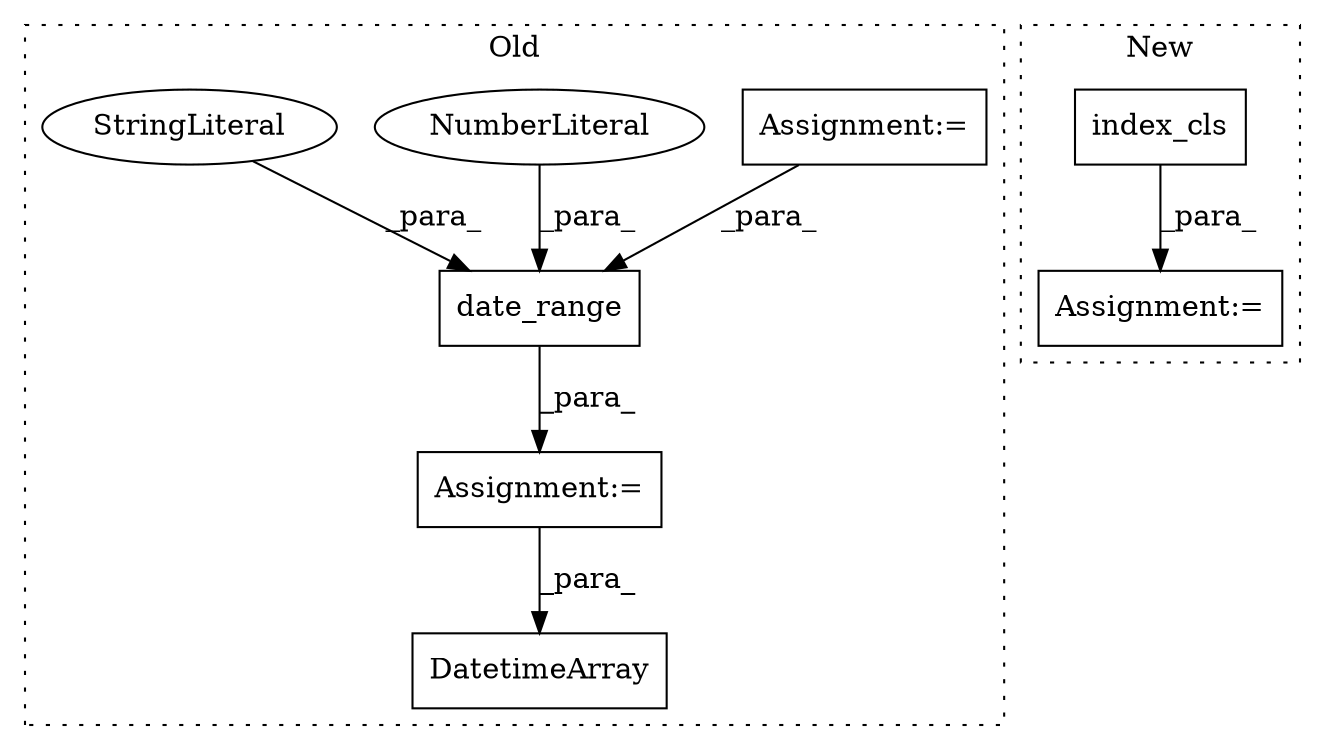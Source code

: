 digraph G {
subgraph cluster0 {
1 [label="DatetimeArray" a="32" s="17090,17107" l="14,1" shape="box"];
3 [label="Assignment:=" a="7" s="17017" l="1" shape="box"];
5 [label="date_range" a="32" s="17051,17079" l="11,1" shape="box"];
6 [label="NumberLiteral" a="34" s="17075" l="1" shape="ellipse"];
7 [label="Assignment:=" a="7" s="17043" l="1" shape="box"];
8 [label="StringLiteral" a="45" s="17062" l="12" shape="ellipse"];
label = "Old";
style="dotted";
}
subgraph cluster1 {
2 [label="index_cls" a="32" s="16886,16901" l="10,1" shape="box"];
4 [label="Assignment:=" a="7" s="16880" l="1" shape="box"];
label = "New";
style="dotted";
}
2 -> 4 [label="_para_"];
3 -> 5 [label="_para_"];
5 -> 7 [label="_para_"];
6 -> 5 [label="_para_"];
7 -> 1 [label="_para_"];
8 -> 5 [label="_para_"];
}